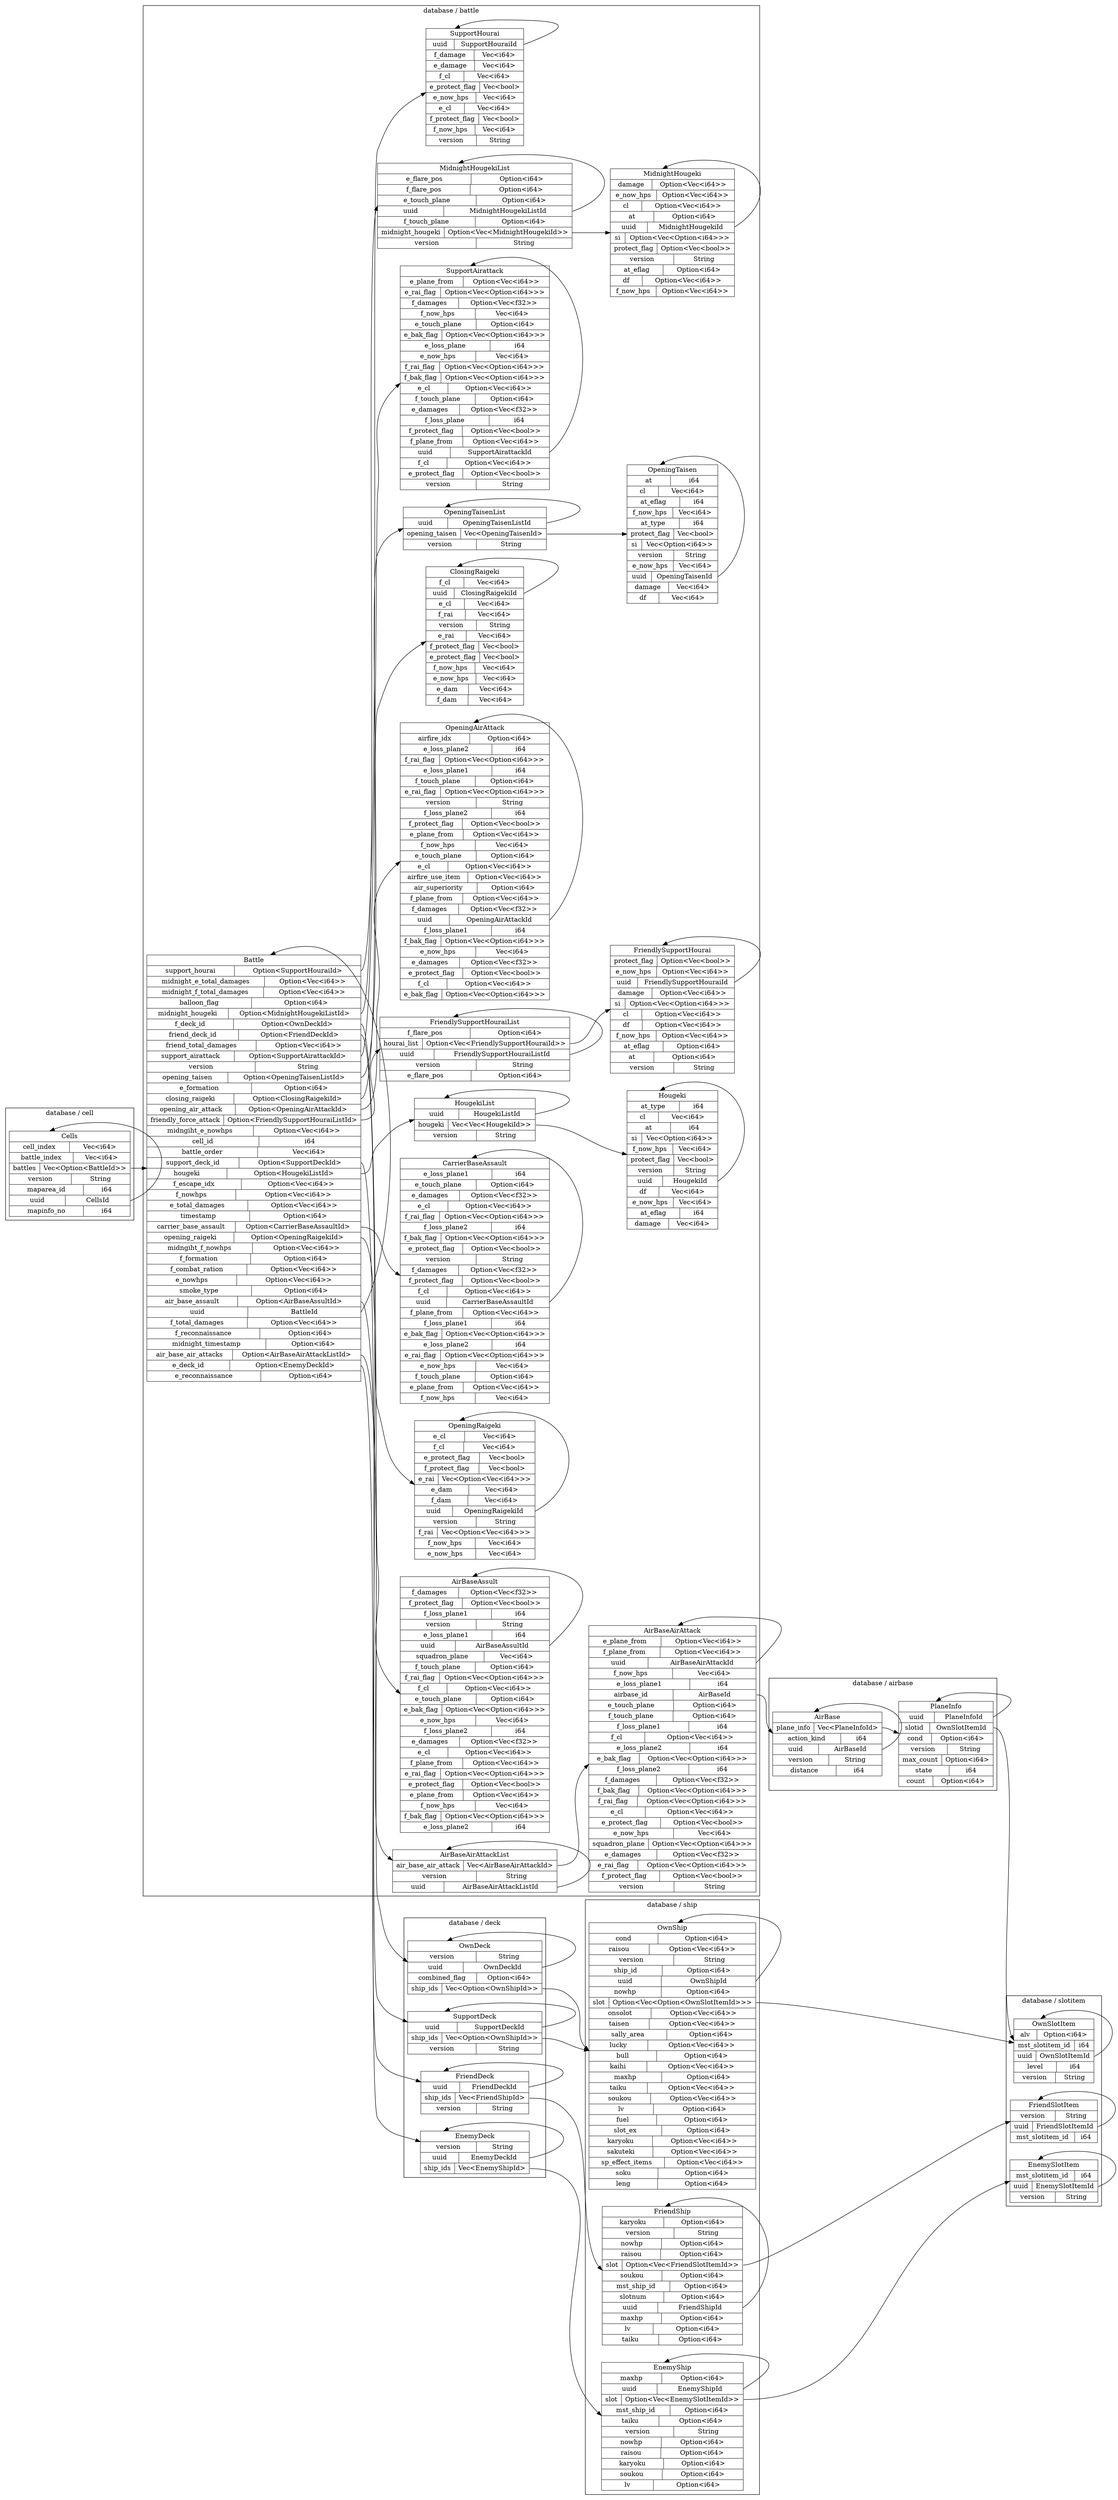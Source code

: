 digraph {
  rankdir=LR;
  subgraph cluster_0 {
    label="database / airbase";
    node [style="filled", color=white, style="solid", color=gray20];
    database__airbase__AirBase [label="<AirBase> AirBase  | { plane_info | <plane_info> Vec\<PlaneInfoId\> } | { action_kind | <action_kind> i64 } | { uuid | <uuid> AirBaseId } | { version | <version> String } | { distance | <distance> i64 }", shape=record];
    database__airbase__PlaneInfo;
    database__airbase__AirBase:plane_info:e -> database__airbase__PlaneInfo:PlaneInfoId:w;
    database__airbase__AirBase:uuid:e -> database__airbase__AirBase:AirBaseId:w;
    database__airbase__PlaneInfo [label="<PlaneInfo> PlaneInfo  | { uuid | <uuid> PlaneInfoId } | { slotid | <slotid> OwnSlotItemId } | { cond | <cond> Option\<i64\> } | { version | <version> String } | { max_count | <max_count> Option\<i64\> } | { state | <state> i64 } | { count | <count> Option\<i64\> }", shape=record];
    database__airbase__PlaneInfo:uuid:e -> database__airbase__PlaneInfo:PlaneInfoId:w;
  }
  subgraph cluster_1 {
    label="database / battle";
    node [style="filled", color=white, style="solid", color=gray20];
    database__battle__Battle [label="<Battle> Battle  | { support_hourai | <support_hourai> Option\<SupportHouraiId\> } | { midnight_e_total_damages | <midnight_e_total_damages> Option\<Vec\<i64\>\> } | { midnight_f_total_damages | <midnight_f_total_damages> Option\<Vec\<i64\>\> } | { balloon_flag | <balloon_flag> Option\<i64\> } | { midnight_hougeki | <midnight_hougeki> Option\<MidnightHougekiListId\> } | { f_deck_id | <f_deck_id> Option\<OwnDeckId\> } | { friend_deck_id | <friend_deck_id> Option\<FriendDeckId\> } | { friend_total_damages | <friend_total_damages> Option\<Vec\<i64\>\> } | { support_airattack | <support_airattack> Option\<SupportAirattackId\> } | { version | <version> String } | { opening_taisen | <opening_taisen> Option\<OpeningTaisenListId\> } | { e_formation | <e_formation> Option\<i64\> } | { closing_raigeki | <closing_raigeki> Option\<ClosingRaigekiId\> } | { opening_air_attack | <opening_air_attack> Option\<OpeningAirAttackId\> } | { friendly_force_attack | <friendly_force_attack> Option\<FriendlySupportHouraiListId\> } | { midngiht_e_nowhps | <midngiht_e_nowhps> Option\<Vec\<i64\>\> } | { cell_id | <cell_id> i64 } | { battle_order | <battle_order> Vec\<i64\> } | { support_deck_id | <support_deck_id> Option\<SupportDeckId\> } | { hougeki | <hougeki> Option\<HougekiListId\> } | { f_escape_idx | <f_escape_idx> Option\<Vec\<i64\>\> } | { f_nowhps | <f_nowhps> Option\<Vec\<i64\>\> } | { e_total_damages | <e_total_damages> Option\<Vec\<i64\>\> } | { timestamp | <timestamp> Option\<i64\> } | { carrier_base_assault | <carrier_base_assault> Option\<CarrierBaseAssaultId\> } | { opening_raigeki | <opening_raigeki> Option\<OpeningRaigekiId\> } | { midngiht_f_nowhps | <midngiht_f_nowhps> Option\<Vec\<i64\>\> } | { f_formation | <f_formation> Option\<i64\> } | { f_combat_ration | <f_combat_ration> Option\<Vec\<i64\>\> } | { e_nowhps | <e_nowhps> Option\<Vec\<i64\>\> } | { smoke_type | <smoke_type> Option\<i64\> } | { air_base_assault | <air_base_assault> Option\<AirBaseAssultId\> } | { uuid | <uuid> BattleId } | { f_total_damages | <f_total_damages> Option\<Vec\<i64\>\> } | { f_reconnaissance | <f_reconnaissance> Option\<i64\> } | { midnight_timestamp | <midnight_timestamp> Option\<i64\> } | { air_base_air_attacks | <air_base_air_attacks> Option\<AirBaseAirAttackListId\> } | { e_deck_id | <e_deck_id> Option\<EnemyDeckId\> } | { e_reconnaissance | <e_reconnaissance> Option\<i64\> }", shape=record];
    database__battle__SupportHourai;
    database__battle__Battle:support_hourai:e -> database__battle__SupportHourai:SupportHouraiId:w;
    database__battle__MidnightHougekiList;
    database__battle__Battle:midnight_hougeki:e -> database__battle__MidnightHougekiList:MidnightHougekiListId:w;
    database__battle__SupportAirattack;
    database__battle__Battle:support_airattack:e -> database__battle__SupportAirattack:SupportAirattackId:w;
    database__battle__OpeningTaisenList;
    database__battle__Battle:opening_taisen:e -> database__battle__OpeningTaisenList:OpeningTaisenListId:w;
    database__battle__ClosingRaigeki;
    database__battle__Battle:closing_raigeki:e -> database__battle__ClosingRaigeki:ClosingRaigekiId:w;
    database__battle__OpeningAirAttack;
    database__battle__Battle:opening_air_attack:e -> database__battle__OpeningAirAttack:OpeningAirAttackId:w;
    database__battle__FriendlySupportHouraiList;
    database__battle__Battle:friendly_force_attack:e -> database__battle__FriendlySupportHouraiList:FriendlySupportHouraiListId:w;
    database__battle__HougekiList;
    database__battle__Battle:hougeki:e -> database__battle__HougekiList:HougekiListId:w;
    database__battle__CarrierBaseAssault;
    database__battle__Battle:carrier_base_assault:e -> database__battle__CarrierBaseAssault:CarrierBaseAssaultId:w;
    database__battle__OpeningRaigeki;
    database__battle__Battle:opening_raigeki:e -> database__battle__OpeningRaigeki:OpeningRaigekiId:w;
    database__battle__AirBaseAssult;
    database__battle__Battle:air_base_assault:e -> database__battle__AirBaseAssult:AirBaseAssultId:w;
    database__battle__Battle:uuid:e -> database__battle__Battle:BattleId:w;
    database__battle__AirBaseAirAttackList;
    database__battle__Battle:air_base_air_attacks:e -> database__battle__AirBaseAirAttackList:AirBaseAirAttackListId:w;
    database__battle__AirBaseAirAttackList [label="<AirBaseAirAttackList> AirBaseAirAttackList  | { air_base_air_attack | <air_base_air_attack> Vec\<AirBaseAirAttackId\> } | { version | <version> String } | { uuid | <uuid> AirBaseAirAttackListId }", shape=record];
    database__battle__AirBaseAirAttack;
    database__battle__AirBaseAirAttackList:air_base_air_attack:e -> database__battle__AirBaseAirAttack:AirBaseAirAttackId:w;
    database__battle__AirBaseAirAttackList:uuid:e -> database__battle__AirBaseAirAttackList:AirBaseAirAttackListId:w;
    database__battle__OpeningTaisenList [label="<OpeningTaisenList> OpeningTaisenList  | { uuid | <uuid> OpeningTaisenListId } | { opening_taisen | <opening_taisen> Vec\<OpeningTaisenId\> } | { version | <version> String }", shape=record];
    database__battle__OpeningTaisenList:uuid:e -> database__battle__OpeningTaisenList:OpeningTaisenListId:w;
    database__battle__OpeningTaisen;
    database__battle__OpeningTaisenList:opening_taisen:e -> database__battle__OpeningTaisen:OpeningTaisenId:w;
    database__battle__OpeningAirAttack [label="<OpeningAirAttack> OpeningAirAttack  | { airfire_idx | <airfire_idx> Option\<i64\> } | { e_loss_plane2 | <e_loss_plane2> i64 } | { f_rai_flag | <f_rai_flag> Option\<Vec\<Option\<i64\>\>\> } | { e_loss_plane1 | <e_loss_plane1> i64 } | { f_touch_plane | <f_touch_plane> Option\<i64\> } | { e_rai_flag | <e_rai_flag> Option\<Vec\<Option\<i64\>\>\> } | { version | <version> String } | { f_loss_plane2 | <f_loss_plane2> i64 } | { f_protect_flag | <f_protect_flag> Option\<Vec\<bool\>\> } | { e_plane_from | <e_plane_from> Option\<Vec\<i64\>\> } | { f_now_hps | <f_now_hps> Vec\<i64\> } | { e_touch_plane | <e_touch_plane> Option\<i64\> } | { e_cl | <e_cl> Option\<Vec\<i64\>\> } | { airfire_use_item | <airfire_use_item> Option\<Vec\<i64\>\> } | { air_superiority | <air_superiority> Option\<i64\> } | { f_plane_from | <f_plane_from> Option\<Vec\<i64\>\> } | { f_damages | <f_damages> Option\<Vec\<f32\>\> } | { uuid | <uuid> OpeningAirAttackId } | { f_loss_plane1 | <f_loss_plane1> i64 } | { f_bak_flag | <f_bak_flag> Option\<Vec\<Option\<i64\>\>\> } | { e_now_hps | <e_now_hps> Vec\<i64\> } | { e_damages | <e_damages> Option\<Vec\<f32\>\> } | { e_protect_flag | <e_protect_flag> Option\<Vec\<bool\>\> } | { f_cl | <f_cl> Option\<Vec\<i64\>\> } | { e_bak_flag | <e_bak_flag> Option\<Vec\<Option\<i64\>\>\> }", shape=record];
    database__battle__OpeningAirAttack:uuid:e -> database__battle__OpeningAirAttack:OpeningAirAttackId:w;
    database__battle__AirBaseAssult [label="<AirBaseAssult> AirBaseAssult  | { f_damages | <f_damages> Option\<Vec\<f32\>\> } | { f_protect_flag | <f_protect_flag> Option\<Vec\<bool\>\> } | { f_loss_plane1 | <f_loss_plane1> i64 } | { version | <version> String } | { e_loss_plane1 | <e_loss_plane1> i64 } | { uuid | <uuid> AirBaseAssultId } | { squadron_plane | <squadron_plane> Vec\<i64\> } | { f_touch_plane | <f_touch_plane> Option\<i64\> } | { f_rai_flag | <f_rai_flag> Option\<Vec\<Option\<i64\>\>\> } | { f_cl | <f_cl> Option\<Vec\<i64\>\> } | { e_touch_plane | <e_touch_plane> Option\<i64\> } | { e_bak_flag | <e_bak_flag> Option\<Vec\<Option\<i64\>\>\> } | { e_now_hps | <e_now_hps> Vec\<i64\> } | { f_loss_plane2 | <f_loss_plane2> i64 } | { e_damages | <e_damages> Option\<Vec\<f32\>\> } | { e_cl | <e_cl> Option\<Vec\<i64\>\> } | { f_plane_from | <f_plane_from> Option\<Vec\<i64\>\> } | { e_rai_flag | <e_rai_flag> Option\<Vec\<Option\<i64\>\>\> } | { e_protect_flag | <e_protect_flag> Option\<Vec\<bool\>\> } | { e_plane_from | <e_plane_from> Option\<Vec\<i64\>\> } | { f_now_hps | <f_now_hps> Vec\<i64\> } | { f_bak_flag | <f_bak_flag> Option\<Vec\<Option\<i64\>\>\> } | { e_loss_plane2 | <e_loss_plane2> i64 }", shape=record];
    database__battle__AirBaseAssult:uuid:e -> database__battle__AirBaseAssult:AirBaseAssultId:w;
    database__battle__AirBaseAirAttack [label="<AirBaseAirAttack> AirBaseAirAttack  | { e_plane_from | <e_plane_from> Option\<Vec\<i64\>\> } | { f_plane_from | <f_plane_from> Option\<Vec\<i64\>\> } | { uuid | <uuid> AirBaseAirAttackId } | { f_now_hps | <f_now_hps> Vec\<i64\> } | { e_loss_plane1 | <e_loss_plane1> i64 } | { airbase_id | <airbase_id> AirBaseId } | { e_touch_plane | <e_touch_plane> Option\<i64\> } | { f_touch_plane | <f_touch_plane> Option\<i64\> } | { f_loss_plane1 | <f_loss_plane1> i64 } | { f_cl | <f_cl> Option\<Vec\<i64\>\> } | { e_loss_plane2 | <e_loss_plane2> i64 } | { e_bak_flag | <e_bak_flag> Option\<Vec\<Option\<i64\>\>\> } | { f_loss_plane2 | <f_loss_plane2> i64 } | { f_damages | <f_damages> Option\<Vec\<f32\>\> } | { f_bak_flag | <f_bak_flag> Option\<Vec\<Option\<i64\>\>\> } | { f_rai_flag | <f_rai_flag> Option\<Vec\<Option\<i64\>\>\> } | { e_cl | <e_cl> Option\<Vec\<i64\>\> } | { e_protect_flag | <e_protect_flag> Option\<Vec\<bool\>\> } | { e_now_hps | <e_now_hps> Vec\<i64\> } | { squadron_plane | <squadron_plane> Option\<Vec\<Option\<i64\>\>\> } | { e_damages | <e_damages> Option\<Vec\<f32\>\> } | { e_rai_flag | <e_rai_flag> Option\<Vec\<Option\<i64\>\>\> } | { f_protect_flag | <f_protect_flag> Option\<Vec\<bool\>\> } | { version | <version> String }", shape=record];
    database__battle__AirBaseAirAttack:uuid:e -> database__battle__AirBaseAirAttack:AirBaseAirAttackId:w;
    database__battle__MidnightHougekiList [label="<MidnightHougekiList> MidnightHougekiList  | { e_flare_pos | <e_flare_pos> Option\<i64\> } | { f_flare_pos | <f_flare_pos> Option\<i64\> } | { e_touch_plane | <e_touch_plane> Option\<i64\> } | { uuid | <uuid> MidnightHougekiListId } | { f_touch_plane | <f_touch_plane> Option\<i64\> } | { midnight_hougeki | <midnight_hougeki> Option\<Vec\<MidnightHougekiId\>\> } | { version | <version> String }", shape=record];
    database__battle__MidnightHougekiList:uuid:e -> database__battle__MidnightHougekiList:MidnightHougekiListId:w;
    database__battle__MidnightHougeki;
    database__battle__MidnightHougekiList:midnight_hougeki:e -> database__battle__MidnightHougeki:MidnightHougekiId:w;
    database__battle__MidnightHougeki [label="<MidnightHougeki> MidnightHougeki  | { damage | <damage> Option\<Vec\<i64\>\> } | { e_now_hps | <e_now_hps> Option\<Vec\<i64\>\> } | { cl | <cl> Option\<Vec\<i64\>\> } | { at | <at> Option\<i64\> } | { uuid | <uuid> MidnightHougekiId } | { si | <si> Option\<Vec\<Option\<i64\>\>\> } | { protect_flag | <protect_flag> Option\<Vec\<bool\>\> } | { version | <version> String } | { at_eflag | <at_eflag> Option\<i64\> } | { df | <df> Option\<Vec\<i64\>\> } | { f_now_hps | <f_now_hps> Option\<Vec\<i64\>\> }", shape=record];
    database__battle__MidnightHougeki:uuid:e -> database__battle__MidnightHougeki:MidnightHougekiId:w;
    database__battle__OpeningTaisen [label="<OpeningTaisen> OpeningTaisen  | { at | <at> i64 } | { cl | <cl> Vec\<i64\> } | { at_eflag | <at_eflag> i64 } | { f_now_hps | <f_now_hps> Vec\<i64\> } | { at_type | <at_type> i64 } | { protect_flag | <protect_flag> Vec\<bool\> } | { si | <si> Vec\<Option\<i64\>\> } | { version | <version> String } | { e_now_hps | <e_now_hps> Vec\<i64\> } | { uuid | <uuid> OpeningTaisenId } | { damage | <damage> Vec\<i64\> } | { df | <df> Vec\<i64\> }", shape=record];
    database__battle__OpeningTaisen:uuid:e -> database__battle__OpeningTaisen:OpeningTaisenId:w;
    database__battle__ClosingRaigeki [label="<ClosingRaigeki> ClosingRaigeki  | { f_cl | <f_cl> Vec\<i64\> } | { uuid | <uuid> ClosingRaigekiId } | { e_cl | <e_cl> Vec\<i64\> } | { f_rai | <f_rai> Vec\<i64\> } | { version | <version> String } | { e_rai | <e_rai> Vec\<i64\> } | { f_protect_flag | <f_protect_flag> Vec\<bool\> } | { e_protect_flag | <e_protect_flag> Vec\<bool\> } | { f_now_hps | <f_now_hps> Vec\<i64\> } | { e_now_hps | <e_now_hps> Vec\<i64\> } | { e_dam | <e_dam> Vec\<i64\> } | { f_dam | <f_dam> Vec\<i64\> }", shape=record];
    database__battle__ClosingRaigeki:uuid:e -> database__battle__ClosingRaigeki:ClosingRaigekiId:w;
    database__battle__HougekiList [label="<HougekiList> HougekiList  | { uuid | <uuid> HougekiListId } | { hougeki | <hougeki> Vec\<Vec\<HougekiId\>\> } | { version | <version> String }", shape=record];
    database__battle__HougekiList:uuid:e -> database__battle__HougekiList:HougekiListId:w;
    database__battle__Hougeki;
    database__battle__HougekiList:hougeki:e -> database__battle__Hougeki:HougekiId:w;
    database__battle__OpeningRaigeki [label="<OpeningRaigeki> OpeningRaigeki  | { e_cl | <e_cl> Vec\<i64\> } | { f_cl | <f_cl> Vec\<i64\> } | { e_protect_flag | <e_protect_flag> Vec\<bool\> } | { f_protect_flag | <f_protect_flag> Vec\<bool\> } | { e_rai | <e_rai> Vec\<Option\<Vec\<i64\>\>\> } | { e_dam | <e_dam> Vec\<i64\> } | { f_dam | <f_dam> Vec\<i64\> } | { uuid | <uuid> OpeningRaigekiId } | { version | <version> String } | { f_rai | <f_rai> Vec\<Option\<Vec\<i64\>\>\> } | { f_now_hps | <f_now_hps> Vec\<i64\> } | { e_now_hps | <e_now_hps> Vec\<i64\> }", shape=record];
    database__battle__OpeningRaigeki:uuid:e -> database__battle__OpeningRaigeki:OpeningRaigekiId:w;
    database__battle__CarrierBaseAssault [label="<CarrierBaseAssault> CarrierBaseAssault  | { e_loss_plane1 | <e_loss_plane1> i64 } | { e_touch_plane | <e_touch_plane> Option\<i64\> } | { e_damages | <e_damages> Option\<Vec\<f32\>\> } | { e_cl | <e_cl> Option\<Vec\<i64\>\> } | { f_rai_flag | <f_rai_flag> Option\<Vec\<Option\<i64\>\>\> } | { f_loss_plane2 | <f_loss_plane2> i64 } | { f_bak_flag | <f_bak_flag> Option\<Vec\<Option\<i64\>\>\> } | { e_protect_flag | <e_protect_flag> Option\<Vec\<bool\>\> } | { version | <version> String } | { f_damages | <f_damages> Option\<Vec\<f32\>\> } | { f_protect_flag | <f_protect_flag> Option\<Vec\<bool\>\> } | { f_cl | <f_cl> Option\<Vec\<i64\>\> } | { uuid | <uuid> CarrierBaseAssaultId } | { f_plane_from | <f_plane_from> Option\<Vec\<i64\>\> } | { f_loss_plane1 | <f_loss_plane1> i64 } | { e_bak_flag | <e_bak_flag> Option\<Vec\<Option\<i64\>\>\> } | { e_loss_plane2 | <e_loss_plane2> i64 } | { e_rai_flag | <e_rai_flag> Option\<Vec\<Option\<i64\>\>\> } | { e_now_hps | <e_now_hps> Vec\<i64\> } | { f_touch_plane | <f_touch_plane> Option\<i64\> } | { e_plane_from | <e_plane_from> Option\<Vec\<i64\>\> } | { f_now_hps | <f_now_hps> Vec\<i64\> }", shape=record];
    database__battle__CarrierBaseAssault:uuid:e -> database__battle__CarrierBaseAssault:CarrierBaseAssaultId:w;
    database__battle__Hougeki [label="<Hougeki> Hougeki  | { at_type | <at_type> i64 } | { cl | <cl> Vec\<i64\> } | { at | <at> i64 } | { si | <si> Vec\<Option\<i64\>\> } | { f_now_hps | <f_now_hps> Vec\<i64\> } | { protect_flag | <protect_flag> Vec\<bool\> } | { version | <version> String } | { uuid | <uuid> HougekiId } | { df | <df> Vec\<i64\> } | { e_now_hps | <e_now_hps> Vec\<i64\> } | { at_eflag | <at_eflag> i64 } | { damage | <damage> Vec\<i64\> }", shape=record];
    database__battle__Hougeki:uuid:e -> database__battle__Hougeki:HougekiId:w;
    database__battle__SupportHourai [label="<SupportHourai> SupportHourai  | { uuid | <uuid> SupportHouraiId } | { f_damage | <f_damage> Vec\<i64\> } | { e_damage | <e_damage> Vec\<i64\> } | { f_cl | <f_cl> Vec\<i64\> } | { e_protect_flag | <e_protect_flag> Vec\<bool\> } | { e_now_hps | <e_now_hps> Vec\<i64\> } | { e_cl | <e_cl> Vec\<i64\> } | { f_protect_flag | <f_protect_flag> Vec\<bool\> } | { f_now_hps | <f_now_hps> Vec\<i64\> } | { version | <version> String }", shape=record];
    database__battle__SupportHourai:uuid:e -> database__battle__SupportHourai:SupportHouraiId:w;
    database__battle__SupportAirattack [label="<SupportAirattack> SupportAirattack  | { e_plane_from | <e_plane_from> Option\<Vec\<i64\>\> } | { e_rai_flag | <e_rai_flag> Option\<Vec\<Option\<i64\>\>\> } | { f_damages | <f_damages> Option\<Vec\<f32\>\> } | { f_now_hps | <f_now_hps> Vec\<i64\> } | { e_touch_plane | <e_touch_plane> Option\<i64\> } | { e_bak_flag | <e_bak_flag> Option\<Vec\<Option\<i64\>\>\> } | { e_loss_plane | <e_loss_plane> i64 } | { e_now_hps | <e_now_hps> Vec\<i64\> } | { f_rai_flag | <f_rai_flag> Option\<Vec\<Option\<i64\>\>\> } | { f_bak_flag | <f_bak_flag> Option\<Vec\<Option\<i64\>\>\> } | { e_cl | <e_cl> Option\<Vec\<i64\>\> } | { f_touch_plane | <f_touch_plane> Option\<i64\> } | { e_damages | <e_damages> Option\<Vec\<f32\>\> } | { f_loss_plane | <f_loss_plane> i64 } | { f_protect_flag | <f_protect_flag> Option\<Vec\<bool\>\> } | { f_plane_from | <f_plane_from> Option\<Vec\<i64\>\> } | { uuid | <uuid> SupportAirattackId } | { f_cl | <f_cl> Option\<Vec\<i64\>\> } | { e_protect_flag | <e_protect_flag> Option\<Vec\<bool\>\> } | { version | <version> String }", shape=record];
    database__battle__SupportAirattack:uuid:e -> database__battle__SupportAirattack:SupportAirattackId:w;
    database__battle__FriendlySupportHouraiList [label="<FriendlySupportHouraiList> FriendlySupportHouraiList  | { f_flare_pos | <f_flare_pos> Option\<i64\> } | { hourai_list | <hourai_list> Option\<Vec\<FriendlySupportHouraiId\>\> } | { uuid | <uuid> FriendlySupportHouraiListId } | { version | <version> String } | { e_flare_pos | <e_flare_pos> Option\<i64\> }", shape=record];
    database__battle__FriendlySupportHourai;
    database__battle__FriendlySupportHouraiList:hourai_list:e -> database__battle__FriendlySupportHourai:FriendlySupportHouraiId:w;
    database__battle__FriendlySupportHouraiList:uuid:e -> database__battle__FriendlySupportHouraiList:FriendlySupportHouraiListId:w;
    database__battle__FriendlySupportHourai [label="<FriendlySupportHourai> FriendlySupportHourai  | { protect_flag | <protect_flag> Option\<Vec\<bool\>\> } | { e_now_hps | <e_now_hps> Option\<Vec\<i64\>\> } | { uuid | <uuid> FriendlySupportHouraiId } | { damage | <damage> Option\<Vec\<i64\>\> } | { si | <si> Option\<Vec\<Option\<i64\>\>\> } | { cl | <cl> Option\<Vec\<i64\>\> } | { df | <df> Option\<Vec\<i64\>\> } | { f_now_hps | <f_now_hps> Option\<Vec\<i64\>\> } | { at_eflag | <at_eflag> Option\<i64\> } | { at | <at> Option\<i64\> } | { version | <version> String }", shape=record];
    database__battle__FriendlySupportHourai:uuid:e -> database__battle__FriendlySupportHourai:FriendlySupportHouraiId:w;
  }
  subgraph cluster_2 {
    label="database / cell";
    node [style="filled", color=white, style="solid", color=gray20];
    database__cell__Cells [label="<Cells> Cells  | { cell_index | <cell_index> Vec\<i64\> } | { battle_index | <battle_index> Vec\<i64\> } | { battles | <battles> Vec\<Option\<BattleId\>\> } | { version | <version> String } | { maparea_id | <maparea_id> i64 } | { uuid | <uuid> CellsId } | { mapinfo_no | <mapinfo_no> i64 }", shape=record];
    database__cell__Cells:uuid:e -> database__cell__Cells:CellsId:w;
  }
  subgraph cluster_3 {
    label="database / deck";
    node [style="filled", color=white, style="solid", color=gray20];
    database__deck__EnemyDeck [label="<EnemyDeck> EnemyDeck  | { version | <version> String } | { uuid | <uuid> EnemyDeckId } | { ship_ids | <ship_ids> Vec\<EnemyShipId\> }", shape=record];
    database__deck__EnemyDeck:uuid:e -> database__deck__EnemyDeck:EnemyDeckId:w;
    database__deck__FriendDeck [label="<FriendDeck> FriendDeck  | { uuid | <uuid> FriendDeckId } | { ship_ids | <ship_ids> Vec\<FriendShipId\> } | { version | <version> String }", shape=record];
    database__deck__FriendDeck:uuid:e -> database__deck__FriendDeck:FriendDeckId:w;
    database__deck__OwnDeck [label="<OwnDeck> OwnDeck  | { version | <version> String } | { uuid | <uuid> OwnDeckId } | { combined_flag | <combined_flag> Option\<i64\> } | { ship_ids | <ship_ids> Vec\<Option\<OwnShipId\>\> }", shape=record];
    database__deck__OwnDeck:uuid:e -> database__deck__OwnDeck:OwnDeckId:w;
    database__deck__SupportDeck [label="<SupportDeck> SupportDeck  | { uuid | <uuid> SupportDeckId } | { ship_ids | <ship_ids> Vec\<Option\<OwnShipId\>\> } | { version | <version> String }", shape=record];
    database__deck__SupportDeck:uuid:e -> database__deck__SupportDeck:SupportDeckId:w;
  }
  subgraph cluster_4 {
    label="database / ship";
    node [style="filled", color=white, style="solid", color=gray20];
    database__ship__EnemyShip [label="<EnemyShip> EnemyShip  | { maxhp | <maxhp> Option\<i64\> } | { uuid | <uuid> EnemyShipId } | { slot | <slot> Option\<Vec\<EnemySlotItemId\>\> } | { mst_ship_id | <mst_ship_id> Option\<i64\> } | { taiku | <taiku> Option\<i64\> } | { version | <version> String } | { nowhp | <nowhp> Option\<i64\> } | { raisou | <raisou> Option\<i64\> } | { karyoku | <karyoku> Option\<i64\> } | { soukou | <soukou> Option\<i64\> } | { lv | <lv> Option\<i64\> }", shape=record];
    database__ship__EnemyShip:uuid:e -> database__ship__EnemyShip:EnemyShipId:w;
    database__ship__FriendShip [label="<FriendShip> FriendShip  | { karyoku | <karyoku> Option\<i64\> } | { version | <version> String } | { nowhp | <nowhp> Option\<i64\> } | { raisou | <raisou> Option\<i64\> } | { slot | <slot> Option\<Vec\<FriendSlotItemId\>\> } | { soukou | <soukou> Option\<i64\> } | { mst_ship_id | <mst_ship_id> Option\<i64\> } | { slotnum | <slotnum> Option\<i64\> } | { uuid | <uuid> FriendShipId } | { maxhp | <maxhp> Option\<i64\> } | { lv | <lv> Option\<i64\> } | { taiku | <taiku> Option\<i64\> }", shape=record];
    database__ship__FriendShip:uuid:e -> database__ship__FriendShip:FriendShipId:w;
    database__ship__OwnShip [label="<OwnShip> OwnShip  | { cond | <cond> Option\<i64\> } | { raisou | <raisou> Option\<Vec\<i64\>\> } | { version | <version> String } | { ship_id | <ship_id> Option\<i64\> } | { uuid | <uuid> OwnShipId } | { nowhp | <nowhp> Option\<i64\> } | { slot | <slot> Option\<Vec\<Option\<OwnSlotItemId\>\>\> } | { onsolot | <onsolot> Option\<Vec\<i64\>\> } | { taisen | <taisen> Option\<Vec\<i64\>\> } | { sally_area | <sally_area> Option\<i64\> } | { lucky | <lucky> Option\<Vec\<i64\>\> } | { bull | <bull> Option\<i64\> } | { kaihi | <kaihi> Option\<Vec\<i64\>\> } | { maxhp | <maxhp> Option\<i64\> } | { taiku | <taiku> Option\<Vec\<i64\>\> } | { soukou | <soukou> Option\<Vec\<i64\>\> } | { lv | <lv> Option\<i64\> } | { fuel | <fuel> Option\<i64\> } | { slot_ex | <slot_ex> Option\<i64\> } | { karyoku | <karyoku> Option\<Vec\<i64\>\> } | { sakuteki | <sakuteki> Option\<Vec\<i64\>\> } | { sp_effect_items | <sp_effect_items> Option\<Vec\<i64\>\> } | { soku | <soku> Option\<i64\> } | { leng | <leng> Option\<i64\> }", shape=record];
    database__ship__OwnShip:uuid:e -> database__ship__OwnShip:OwnShipId:w;
  }
  subgraph cluster_5 {
    label="database / slotitem";
    node [style="filled", color=white, style="solid", color=gray20];
    database__slotitem__FriendSlotItem [label="<FriendSlotItem> FriendSlotItem  | { version | <version> String } | { uuid | <uuid> FriendSlotItemId } | { mst_slotitem_id | <mst_slotitem_id> i64 }", shape=record];
    database__slotitem__FriendSlotItem:uuid:e -> database__slotitem__FriendSlotItem:FriendSlotItemId:w;
    database__slotitem__OwnSlotItem [label="<OwnSlotItem> OwnSlotItem  | { alv | <alv> Option\<i64\> } | { mst_slotitem_id | <mst_slotitem_id> i64 } | { uuid | <uuid> OwnSlotItemId } | { level | <level> i64 } | { version | <version> String }", shape=record];
    database__slotitem__OwnSlotItem:uuid:e -> database__slotitem__OwnSlotItem:OwnSlotItemId:w;
    database__slotitem__EnemySlotItem [label="<EnemySlotItem> EnemySlotItem  | { mst_slotitem_id | <mst_slotitem_id> i64 } | { uuid | <uuid> EnemySlotItemId } | { version | <version> String }", shape=record];
    database__slotitem__EnemySlotItem:uuid:e -> database__slotitem__EnemySlotItem:EnemySlotItemId:w;
  }
  database__airbase__PlaneInfo:slotid:e -> database__slotitem__OwnSlotItem:OwnSlotItemId:w;
  database__battle__Battle:f_deck_id:e -> database__deck__OwnDeck:OwnDeckId:w;
  database__battle__Battle:friend_deck_id:e -> database__deck__FriendDeck:FriendDeckId:w;
  database__battle__Battle:support_deck_id:e -> database__deck__SupportDeck:SupportDeckId:w;
  database__battle__Battle:e_deck_id:e -> database__deck__EnemyDeck:EnemyDeckId:w;
  database__battle__AirBaseAirAttack:airbase_id:e -> database__airbase__AirBase:AirBaseId:w;
  database__cell__Cells:battles:e -> database__battle__Battle:BattleId:w;
  database__deck__EnemyDeck:ship_ids:e -> database__ship__EnemyShip:EnemyShipId:w;
  database__deck__FriendDeck:ship_ids:e -> database__ship__FriendShip:FriendShipId:w;
  database__deck__OwnDeck:ship_ids:e -> database__ship__OwnShip:OwnShipId:w;
  database__deck__SupportDeck:ship_ids:e -> database__ship__OwnShip:OwnShipId:w;
  database__ship__EnemyShip:slot:e -> database__slotitem__EnemySlotItem:EnemySlotItemId:w;
  database__ship__FriendShip:slot:e -> database__slotitem__FriendSlotItem:FriendSlotItemId:w;
  database__ship__OwnShip:slot:e -> database__slotitem__OwnSlotItem:OwnSlotItemId:w;
}
